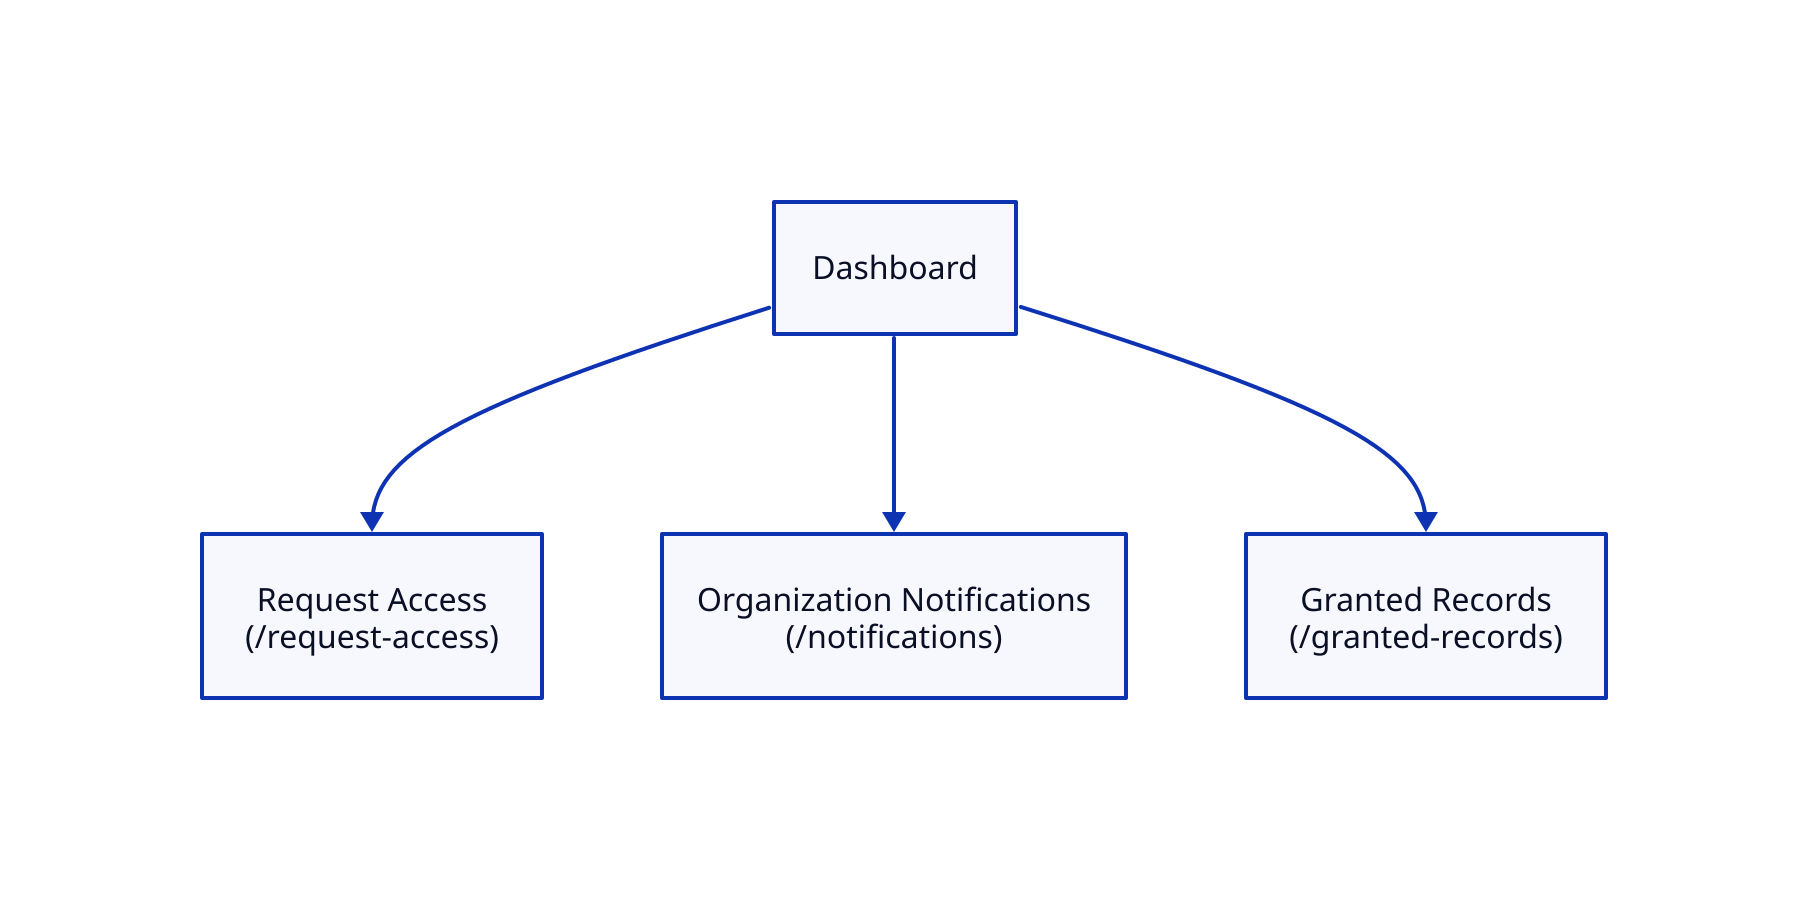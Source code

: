 dashboard: Dashboard

request_access: Request Access \n (/request-access)
notifications: Organization Notifications \n (/notifications)
granted_records: Granted Records \n (/granted-records)

dashboard -> request_access
dashboard -> notifications
dashboard -> granted_records
